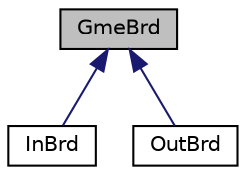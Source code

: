 digraph "GmeBrd"
{
 // LATEX_PDF_SIZE
  edge [fontname="Helvetica",fontsize="10",labelfontname="Helvetica",labelfontsize="10"];
  node [fontname="Helvetica",fontsize="10",shape=record];
  Node1 [label="GmeBrd",height=0.2,width=0.4,color="black", fillcolor="grey75", style="filled", fontcolor="black",tooltip=" "];
  Node1 -> Node2 [dir="back",color="midnightblue",fontsize="10",style="solid",fontname="Helvetica"];
  Node2 [label="InBrd",height=0.2,width=0.4,color="black", fillcolor="white", style="filled",URL="$class_in_brd.html",tooltip=" "];
  Node1 -> Node3 [dir="back",color="midnightblue",fontsize="10",style="solid",fontname="Helvetica"];
  Node3 [label="OutBrd",height=0.2,width=0.4,color="black", fillcolor="white", style="filled",URL="$class_out_brd.html",tooltip=" "];
}

